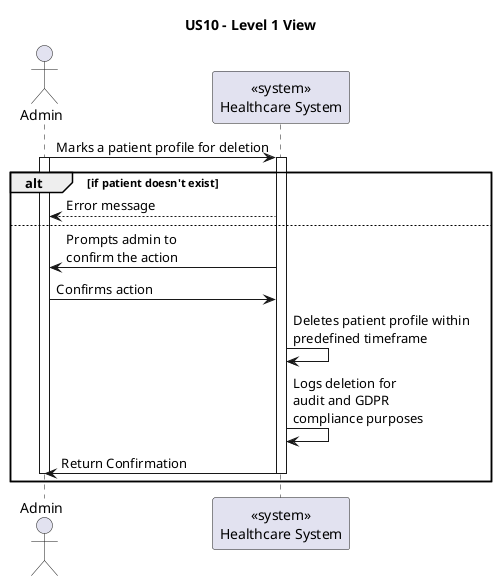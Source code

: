 ' 
' User Story: As an Admin,  I want to register new backoffice users (e.g., doctors, nurses, technicians, admins) via an out-of-band process, so that they can access the backoffice system with appropriate permissions.
'
' Acceptance Criteria:
' 
' - Backoffice users (e.g., doctors, nurses, technicians) are registered by an Admin via an internal process, not via self-registration.
' - Admin assigns roles (e.g., Doctor, Nurse, Technician) during the registration process.
' - Registered users receive a one-time setup link via email to set their password and activate their account.
' - The system enforces strong password requirements for security.
' - A confirmation email is sent to verify the user’s registration.

@startuml

title US10 - Level 1 View

actor Admin as U
participant "<<system>>\nHealthcare System" as web

U -> web : Marks a patient profile for deletion
activate U
activate web
alt if patient doesn't exist
web --> U : Error message
else
web -> U : Prompts admin to\nconfirm the action
U -> web : Confirms action
web -> web : Deletes patient profile within\npredefined timeframe
web -> web : Logs deletion for\naudit and GDPR\ncompliance purposes
web -> U : Return Confirmation
deactivate web
deactivate U
end

' E a parte do email?



@enduml
